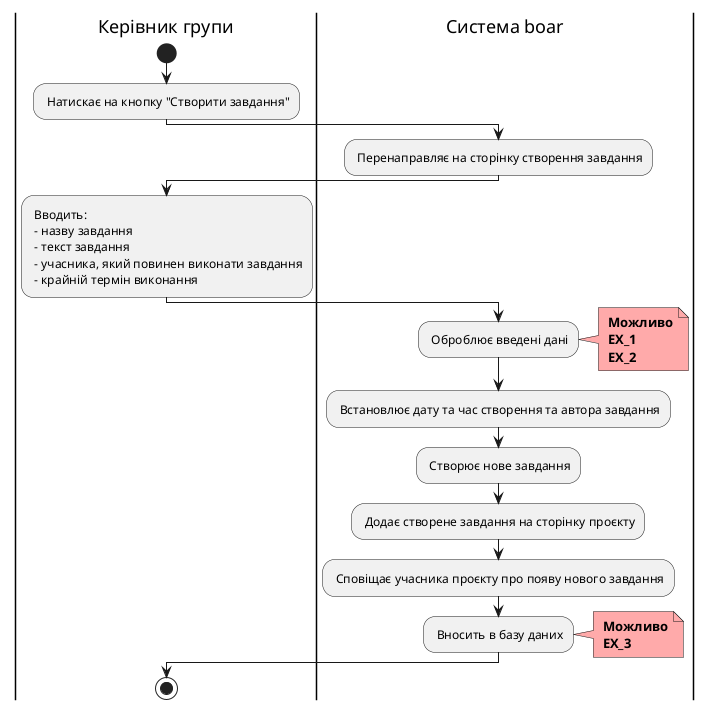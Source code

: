 ﻿@startuml
|Керівник групи|
start
: Натискає на кнопку "Створити завдання";

|Система boar|
: Перенаправляє на сторінку створення завдання;

|Керівник групи|
: Вводить:
 - назву завдання
 - текст завдання
 - учасника, який повинен виконати завдання
 - крайній термін виконання;

|Система boar|
: Оброблює введені дані;
note right #ffaaaa
<b> Можливо
<b> EX_1
<b> EX_2
end note
: Встановлює дату та час створення та автора завдання;
: Створює нове завдання;
: Додає створене завдання на сторінку проєкту;
: Сповіщає учасника проєкту про появу нового завдання;

: Вносить в базу даних;
note right #ffaaaa
<b> Можливо
<b> EX_3
end note


|Керівник групи|
stop;
@enduml
